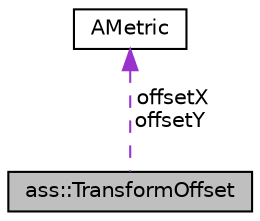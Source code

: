 digraph "ass::TransformOffset"
{
 // LATEX_PDF_SIZE
  edge [fontname="Helvetica",fontsize="10",labelfontname="Helvetica",labelfontsize="10"];
  node [fontname="Helvetica",fontsize="10",shape=record];
  Node1 [label="ass::TransformOffset",height=0.2,width=0.4,color="black", fillcolor="grey75", style="filled", fontcolor="black",tooltip="Controls the rendering offset transform of AView."];
  Node2 -> Node1 [dir="back",color="darkorchid3",fontsize="10",style="dashed",label=" offsetX\noffsetY" ,fontname="Helvetica"];
  Node2 [label="AMetric",height=0.2,width=0.4,color="black", fillcolor="white", style="filled",URL="$classAMetric.html",tooltip="Stores dimensions in scalable units (dp, pt, etc...)."];
}
